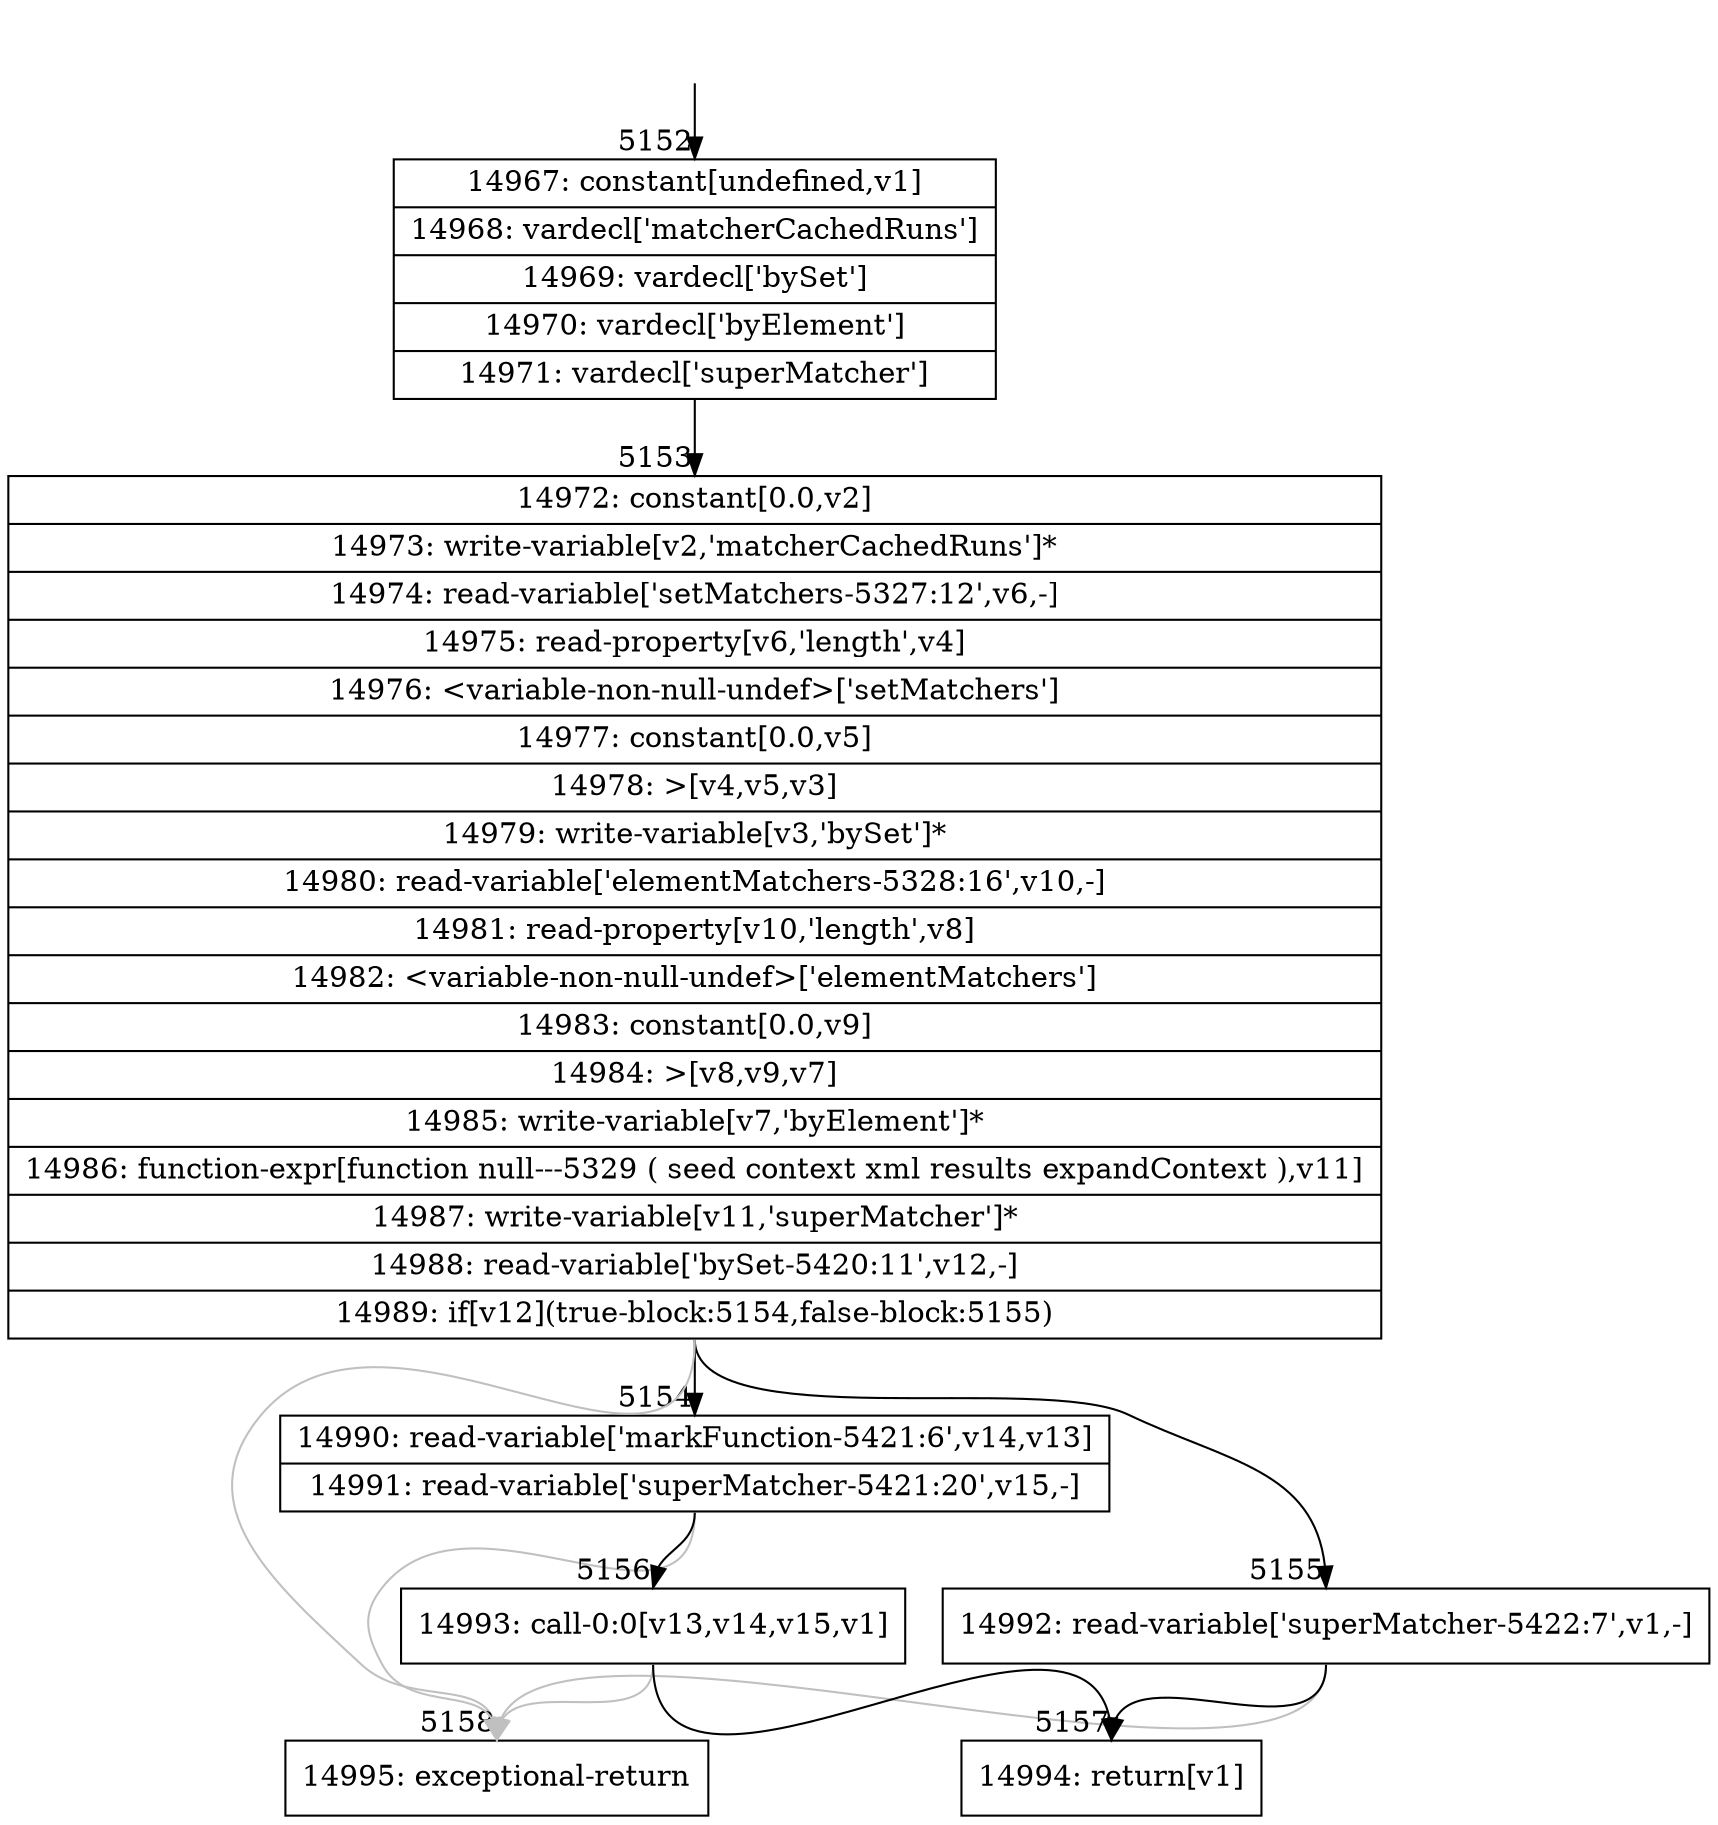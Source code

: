 digraph {
rankdir="TD"
BB_entry332[shape=none,label=""];
BB_entry332 -> BB5152 [tailport=s, headport=n, headlabel="    5152"]
BB5152 [shape=record label="{14967: constant[undefined,v1]|14968: vardecl['matcherCachedRuns']|14969: vardecl['bySet']|14970: vardecl['byElement']|14971: vardecl['superMatcher']}" ] 
BB5152 -> BB5153 [tailport=s, headport=n, headlabel="      5153"]
BB5153 [shape=record label="{14972: constant[0.0,v2]|14973: write-variable[v2,'matcherCachedRuns']*|14974: read-variable['setMatchers-5327:12',v6,-]|14975: read-property[v6,'length',v4]|14976: \<variable-non-null-undef\>['setMatchers']|14977: constant[0.0,v5]|14978: \>[v4,v5,v3]|14979: write-variable[v3,'bySet']*|14980: read-variable['elementMatchers-5328:16',v10,-]|14981: read-property[v10,'length',v8]|14982: \<variable-non-null-undef\>['elementMatchers']|14983: constant[0.0,v9]|14984: \>[v8,v9,v7]|14985: write-variable[v7,'byElement']*|14986: function-expr[function null---5329 ( seed context xml results expandContext ),v11]|14987: write-variable[v11,'superMatcher']*|14988: read-variable['bySet-5420:11',v12,-]|14989: if[v12](true-block:5154,false-block:5155)}" ] 
BB5153 -> BB5154 [tailport=s, headport=n, headlabel="      5154"]
BB5153 -> BB5155 [tailport=s, headport=n, headlabel="      5155"]
BB5153 -> BB5158 [tailport=s, headport=n, color=gray, headlabel="      5158"]
BB5154 [shape=record label="{14990: read-variable['markFunction-5421:6',v14,v13]|14991: read-variable['superMatcher-5421:20',v15,-]}" ] 
BB5154 -> BB5156 [tailport=s, headport=n, headlabel="      5156"]
BB5154 -> BB5158 [tailport=s, headport=n, color=gray]
BB5155 [shape=record label="{14992: read-variable['superMatcher-5422:7',v1,-]}" ] 
BB5155 -> BB5157 [tailport=s, headport=n, headlabel="      5157"]
BB5155 -> BB5158 [tailport=s, headport=n, color=gray]
BB5156 [shape=record label="{14993: call-0:0[v13,v14,v15,v1]}" ] 
BB5156 -> BB5157 [tailport=s, headport=n]
BB5156 -> BB5158 [tailport=s, headport=n, color=gray]
BB5157 [shape=record label="{14994: return[v1]}" ] 
BB5158 [shape=record label="{14995: exceptional-return}" ] 
}
